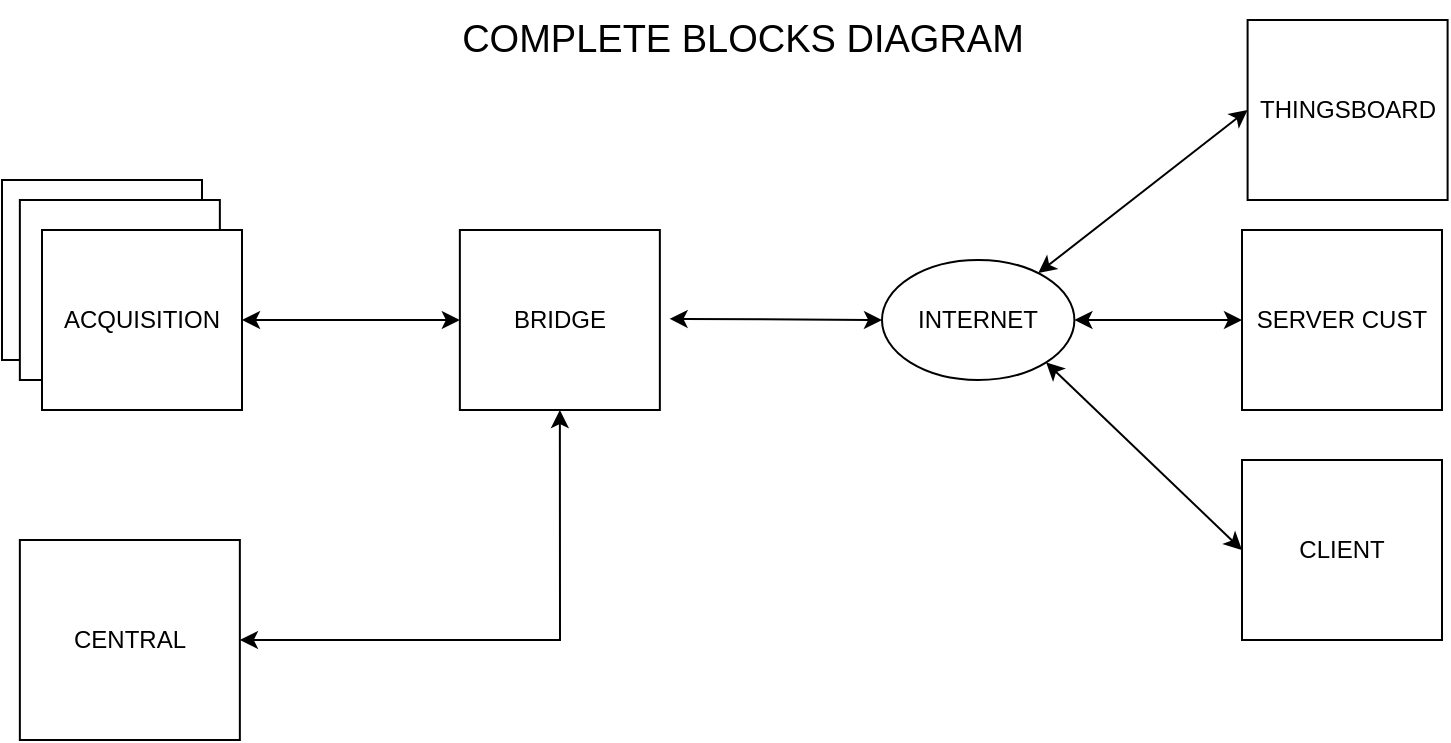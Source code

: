 <mxfile version="21.5.0" type="device" pages="2">
  <diagram name="Page-1" id="tv-AhiaSVwLx9br4D9yf">
    <mxGraphModel dx="2518" dy="974" grid="1" gridSize="10" guides="1" tooltips="1" connect="1" arrows="1" fold="1" page="1" pageScale="1" pageWidth="850" pageHeight="1100" math="0" shadow="0">
      <root>
        <mxCell id="0" />
        <mxCell id="1" parent="0" />
        <mxCell id="O8kWR0iNUAdugBbJLwA--17" value="" style="rounded=0;whiteSpace=wrap;html=1;fillColor=none;" vertex="1" parent="1">
          <mxGeometry x="-790" y="140" width="100" height="90" as="geometry" />
        </mxCell>
        <mxCell id="mGVc_dKUWnSlSUrjzq1a-13" value="CENTRAL" style="rounded=0;whiteSpace=wrap;html=1;" parent="1" vertex="1">
          <mxGeometry x="-781.07" y="320" width="110" height="100" as="geometry" />
        </mxCell>
        <mxCell id="O8kWR0iNUAdugBbJLwA--2" value="BRIDGE" style="rounded=0;whiteSpace=wrap;html=1;" vertex="1" parent="1">
          <mxGeometry x="-561.07" y="165" width="100" height="90" as="geometry" />
        </mxCell>
        <mxCell id="O8kWR0iNUAdugBbJLwA--4" value="THINGSBOARD" style="rounded=0;whiteSpace=wrap;html=1;" vertex="1" parent="1">
          <mxGeometry x="-167.2" y="60" width="100" height="90" as="geometry" />
        </mxCell>
        <mxCell id="O8kWR0iNUAdugBbJLwA--5" value="SERVER CUST" style="rounded=0;whiteSpace=wrap;html=1;" vertex="1" parent="1">
          <mxGeometry x="-170" y="165" width="100" height="90" as="geometry" />
        </mxCell>
        <mxCell id="O8kWR0iNUAdugBbJLwA--6" value="CLIENT" style="rounded=0;whiteSpace=wrap;html=1;" vertex="1" parent="1">
          <mxGeometry x="-170.0" y="280" width="100" height="90" as="geometry" />
        </mxCell>
        <mxCell id="O8kWR0iNUAdugBbJLwA--8" value="" style="endArrow=classic;startArrow=classic;html=1;rounded=0;entryX=0;entryY=0.5;entryDx=0;entryDy=0;exitX=1;exitY=0.5;exitDx=0;exitDy=0;" edge="1" parent="1" source="O8kWR0iNUAdugBbJLwA--1" target="O8kWR0iNUAdugBbJLwA--2">
          <mxGeometry width="50" height="50" relative="1" as="geometry">
            <mxPoint x="-600.07" y="260" as="sourcePoint" />
            <mxPoint x="-550.07" y="210" as="targetPoint" />
          </mxGeometry>
        </mxCell>
        <mxCell id="O8kWR0iNUAdugBbJLwA--9" value="INTERNET" style="ellipse;whiteSpace=wrap;html=1;" vertex="1" parent="1">
          <mxGeometry x="-350" y="180" width="96.2" height="60" as="geometry" />
        </mxCell>
        <mxCell id="O8kWR0iNUAdugBbJLwA--10" value="" style="endArrow=classic;startArrow=classic;html=1;rounded=0;entryX=0;entryY=0.5;entryDx=0;entryDy=0;exitX=1;exitY=0.5;exitDx=0;exitDy=0;" edge="1" parent="1" target="O8kWR0iNUAdugBbJLwA--9">
          <mxGeometry width="50" height="50" relative="1" as="geometry">
            <mxPoint x="-456.2" y="209.41" as="sourcePoint" />
            <mxPoint x="-356.2" y="209.41" as="targetPoint" />
          </mxGeometry>
        </mxCell>
        <mxCell id="O8kWR0iNUAdugBbJLwA--16" value="" style="rounded=0;whiteSpace=wrap;html=1;" vertex="1" parent="1">
          <mxGeometry x="-781.07" y="150" width="100" height="90" as="geometry" />
        </mxCell>
        <mxCell id="O8kWR0iNUAdugBbJLwA--13" value="" style="endArrow=classic;startArrow=classic;html=1;rounded=0;entryX=0;entryY=0.5;entryDx=0;entryDy=0;" edge="1" parent="1" source="O8kWR0iNUAdugBbJLwA--9" target="O8kWR0iNUAdugBbJLwA--4">
          <mxGeometry width="50" height="50" relative="1" as="geometry">
            <mxPoint x="-306.2" y="148.53" as="sourcePoint" />
            <mxPoint x="-200" y="149.12" as="targetPoint" />
          </mxGeometry>
        </mxCell>
        <mxCell id="O8kWR0iNUAdugBbJLwA--1" value="ACQUISITION" style="rounded=0;whiteSpace=wrap;html=1;" vertex="1" parent="1">
          <mxGeometry x="-770" y="165" width="100" height="90" as="geometry" />
        </mxCell>
        <mxCell id="O8kWR0iNUAdugBbJLwA--20" value="" style="endArrow=classic;startArrow=classic;html=1;rounded=0;exitX=1;exitY=0.5;exitDx=0;exitDy=0;entryX=0.5;entryY=1;entryDx=0;entryDy=0;" edge="1" parent="1" source="mGVc_dKUWnSlSUrjzq1a-13" target="O8kWR0iNUAdugBbJLwA--2">
          <mxGeometry width="50" height="50" relative="1" as="geometry">
            <mxPoint x="-611.27" y="360" as="sourcePoint" />
            <mxPoint x="-450" y="300" as="targetPoint" />
            <Array as="points">
              <mxPoint x="-511" y="370" />
            </Array>
          </mxGeometry>
        </mxCell>
        <mxCell id="O8kWR0iNUAdugBbJLwA--21" value="&lt;font style=&quot;font-size: 19px;&quot;&gt;COMPLETE BLOCKS DIAGRAM&lt;/font&gt;" style="text;html=1;align=center;verticalAlign=middle;resizable=0;points=[];autosize=1;strokeColor=none;fillColor=none;" vertex="1" parent="1">
          <mxGeometry x="-570" y="50" width="300" height="40" as="geometry" />
        </mxCell>
        <mxCell id="O8kWR0iNUAdugBbJLwA--23" value="" style="endArrow=classic;startArrow=classic;html=1;rounded=0;entryX=0;entryY=0.5;entryDx=0;entryDy=0;exitX=1;exitY=0.5;exitDx=0;exitDy=0;" edge="1" parent="1" source="O8kWR0iNUAdugBbJLwA--9" target="O8kWR0iNUAdugBbJLwA--5">
          <mxGeometry width="50" height="50" relative="1" as="geometry">
            <mxPoint x="-262" y="197" as="sourcePoint" />
            <mxPoint x="-157" y="115" as="targetPoint" />
          </mxGeometry>
        </mxCell>
        <mxCell id="O8kWR0iNUAdugBbJLwA--24" value="" style="endArrow=classic;startArrow=classic;html=1;rounded=0;entryX=0;entryY=0.5;entryDx=0;entryDy=0;exitX=1;exitY=1;exitDx=0;exitDy=0;" edge="1" parent="1" source="O8kWR0iNUAdugBbJLwA--9" target="O8kWR0iNUAdugBbJLwA--6">
          <mxGeometry width="50" height="50" relative="1" as="geometry">
            <mxPoint x="-254" y="280" as="sourcePoint" />
            <mxPoint x="-160" y="280" as="targetPoint" />
          </mxGeometry>
        </mxCell>
      </root>
    </mxGraphModel>
  </diagram>
  <diagram id="jSqU_xi2mp0vP-bBiXjE" name="Page-2">
    <mxGraphModel dx="1036" dy="614" grid="1" gridSize="10" guides="1" tooltips="1" connect="1" arrows="1" fold="1" page="1" pageScale="1" pageWidth="1200" pageHeight="1600" math="0" shadow="0">
      <root>
        <mxCell id="0" />
        <mxCell id="1" parent="0" />
        <mxCell id="_zMGYrvJDNiBgWiTeC4j-1" value="ACQUISITION" style="rounded=0;whiteSpace=wrap;html=1;fillColor=#f8cecc;strokeColor=#b85450;" vertex="1" parent="1">
          <mxGeometry x="150" y="150" width="120" height="100" as="geometry" />
        </mxCell>
        <mxCell id="_zMGYrvJDNiBgWiTeC4j-2" value="CENTRAL" style="rounded=0;whiteSpace=wrap;html=1;fillColor=#f8cecc;strokeColor=#b85450;" vertex="1" parent="1">
          <mxGeometry x="180" y="400" width="120" height="100" as="geometry" />
        </mxCell>
        <mxCell id="_zMGYrvJDNiBgWiTeC4j-3" value="BRIDGE" style="rounded=0;whiteSpace=wrap;html=1;fillColor=#e1d5e7;strokeColor=#9673a6;" vertex="1" parent="1">
          <mxGeometry x="400" y="150" width="120" height="100" as="geometry" />
        </mxCell>
        <mxCell id="_zMGYrvJDNiBgWiTeC4j-4" value="THINGSBOARD" style="rounded=0;whiteSpace=wrap;html=1;fillColor=#dae8fc;strokeColor=#6c8ebf;" vertex="1" parent="1">
          <mxGeometry x="710" y="60" width="140" height="115" as="geometry" />
        </mxCell>
        <mxCell id="_zMGYrvJDNiBgWiTeC4j-5" value="SERVER CUSTOMER" style="rounded=0;whiteSpace=wrap;html=1;fillColor=#dae8fc;strokeColor=#6c8ebf;" vertex="1" parent="1">
          <mxGeometry x="720" y="240" width="120" height="100" as="geometry" />
        </mxCell>
        <mxCell id="_zMGYrvJDNiBgWiTeC4j-9" value="" style="endArrow=classic;startArrow=classic;html=1;rounded=0;exitX=1;exitY=0.5;exitDx=0;exitDy=0;entryX=0;entryY=0.5;entryDx=0;entryDy=0;" edge="1" parent="1" source="_zMGYrvJDNiBgWiTeC4j-1" target="_zMGYrvJDNiBgWiTeC4j-3">
          <mxGeometry width="50" height="50" relative="1" as="geometry">
            <mxPoint x="410" y="250" as="sourcePoint" />
            <mxPoint x="460" y="200" as="targetPoint" />
          </mxGeometry>
        </mxCell>
        <mxCell id="_zMGYrvJDNiBgWiTeC4j-10" value="" style="endArrow=classic;html=1;rounded=0;exitX=0.5;exitY=0;exitDx=0;exitDy=0;entryX=0.5;entryY=1;entryDx=0;entryDy=0;" edge="1" parent="1" source="_zMGYrvJDNiBgWiTeC4j-2" target="_zMGYrvJDNiBgWiTeC4j-27">
          <mxGeometry width="50" height="50" relative="1" as="geometry">
            <mxPoint x="260" y="300" as="sourcePoint" />
            <mxPoint x="310" y="250" as="targetPoint" />
          </mxGeometry>
        </mxCell>
        <mxCell id="_zMGYrvJDNiBgWiTeC4j-12" value="Identification" style="text;html=1;align=center;verticalAlign=middle;resizable=0;points=[];autosize=1;strokeColor=none;fillColor=none;" vertex="1" parent="1">
          <mxGeometry x="330" y="420" width="90" height="30" as="geometry" />
        </mxCell>
        <mxCell id="_zMGYrvJDNiBgWiTeC4j-13" value="Data" style="text;html=1;align=center;verticalAlign=middle;resizable=0;points=[];autosize=1;strokeColor=none;fillColor=none;" vertex="1" parent="1">
          <mxGeometry x="320" y="175" width="50" height="30" as="geometry" />
        </mxCell>
        <mxCell id="_zMGYrvJDNiBgWiTeC4j-16" value="Internet" style="ellipse;whiteSpace=wrap;html=1;" vertex="1" parent="1">
          <mxGeometry x="580" y="160" width="80" height="80" as="geometry" />
        </mxCell>
        <mxCell id="_zMGYrvJDNiBgWiTeC4j-21" value="" style="endArrow=classic;startArrow=classic;html=1;rounded=0;entryX=0;entryY=0.5;entryDx=0;entryDy=0;exitX=1;exitY=0.5;exitDx=0;exitDy=0;fillColor=#f8cecc;strokeColor=#b85450;" edge="1" parent="1" source="_zMGYrvJDNiBgWiTeC4j-16" target="_zMGYrvJDNiBgWiTeC4j-5">
          <mxGeometry width="50" height="50" relative="1" as="geometry">
            <mxPoint x="480" y="290" as="sourcePoint" />
            <mxPoint x="530" y="240" as="targetPoint" />
          </mxGeometry>
        </mxCell>
        <mxCell id="_zMGYrvJDNiBgWiTeC4j-23" value="" style="endArrow=classic;startArrow=classic;html=1;rounded=0;entryX=0.5;entryY=1;entryDx=0;entryDy=0;exitX=1;exitY=0.5;exitDx=0;exitDy=0;fillColor=#f8cecc;strokeColor=#b85450;" edge="1" parent="1" source="_zMGYrvJDNiBgWiTeC4j-2" target="_zMGYrvJDNiBgWiTeC4j-3">
          <mxGeometry width="50" height="50" relative="1" as="geometry">
            <mxPoint x="560" y="300" as="sourcePoint" />
            <mxPoint x="640" y="380" as="targetPoint" />
            <Array as="points">
              <mxPoint x="460" y="450" />
            </Array>
          </mxGeometry>
        </mxCell>
        <mxCell id="_zMGYrvJDNiBgWiTeC4j-24" value="" style="endArrow=classic;startArrow=classic;html=1;rounded=0;entryX=0;entryY=0.5;entryDx=0;entryDy=0;exitX=1;exitY=0.5;exitDx=0;exitDy=0;fillColor=#d5e8d4;strokeColor=#82b366;" edge="1" parent="1" source="_zMGYrvJDNiBgWiTeC4j-16" target="_zMGYrvJDNiBgWiTeC4j-4">
          <mxGeometry width="50" height="50" relative="1" as="geometry">
            <mxPoint x="600" y="40" as="sourcePoint" />
            <mxPoint x="670" y="120" as="targetPoint" />
          </mxGeometry>
        </mxCell>
        <mxCell id="_zMGYrvJDNiBgWiTeC4j-25" value="" style="endArrow=classic;startArrow=classic;html=1;rounded=0;exitX=1;exitY=0.5;exitDx=0;exitDy=0;fillColor=#d5e8d4;strokeColor=#82b366;" edge="1" parent="1" source="_zMGYrvJDNiBgWiTeC4j-3" target="_zMGYrvJDNiBgWiTeC4j-16">
          <mxGeometry width="50" height="50" relative="1" as="geometry">
            <mxPoint x="670" y="210" as="sourcePoint" />
            <mxPoint x="720" y="128" as="targetPoint" />
          </mxGeometry>
        </mxCell>
        <mxCell id="_zMGYrvJDNiBgWiTeC4j-26" value="ACQUISITION" style="rounded=0;whiteSpace=wrap;html=1;fillColor=#f8cecc;strokeColor=#b85450;" vertex="1" parent="1">
          <mxGeometry x="160" y="170" width="120" height="100" as="geometry" />
        </mxCell>
        <mxCell id="_zMGYrvJDNiBgWiTeC4j-27" value="ACQUISITION" style="rounded=0;whiteSpace=wrap;html=1;fillColor=#f8cecc;strokeColor=#b85450;" vertex="1" parent="1">
          <mxGeometry x="180" y="190" width="120" height="100" as="geometry" />
        </mxCell>
        <mxCell id="_zMGYrvJDNiBgWiTeC4j-28" value="CLIENT" style="rounded=0;whiteSpace=wrap;html=1;fillColor=#d5e8d4;strokeColor=#82b366;" vertex="1" parent="1">
          <mxGeometry x="740" y="410" width="90" height="100" as="geometry" />
        </mxCell>
      </root>
    </mxGraphModel>
  </diagram>
</mxfile>
